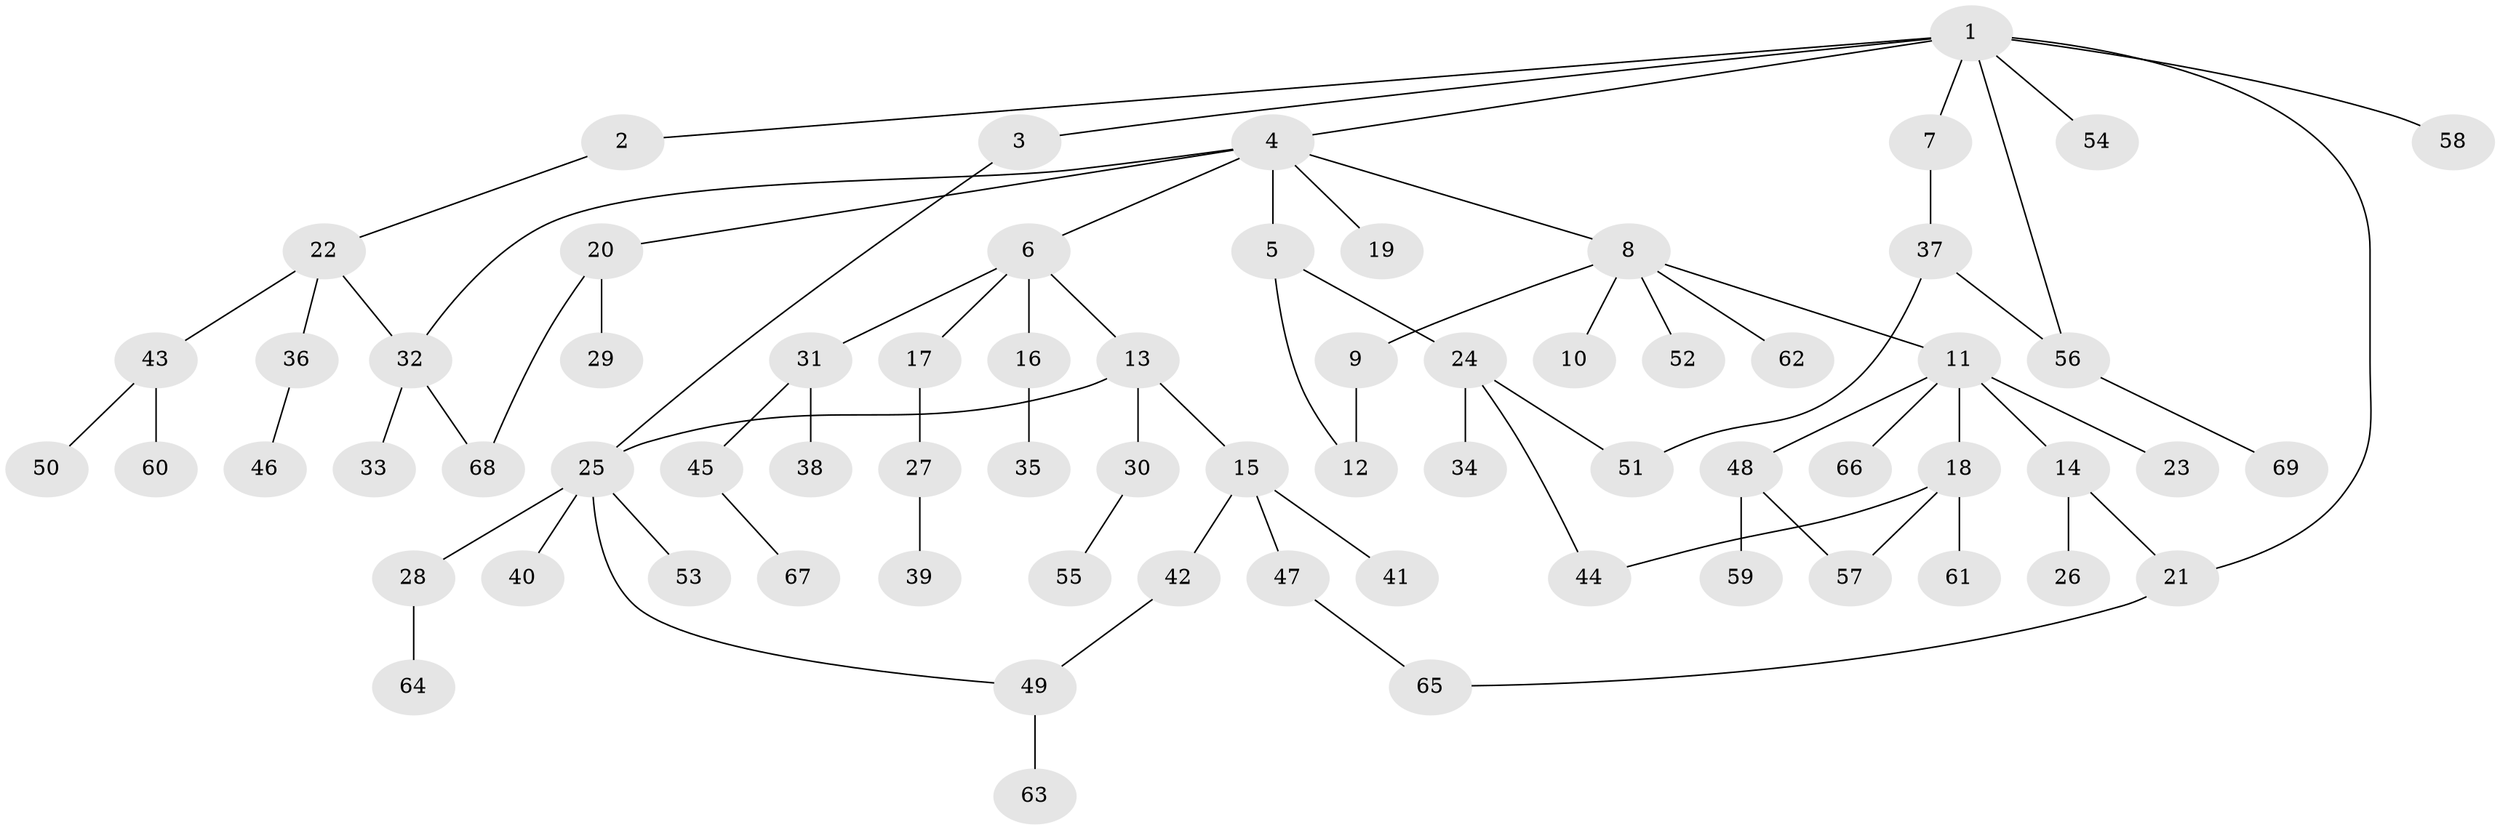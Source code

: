 // Generated by graph-tools (version 1.1) at 2025/25/03/09/25 03:25:29]
// undirected, 69 vertices, 79 edges
graph export_dot {
graph [start="1"]
  node [color=gray90,style=filled];
  1;
  2;
  3;
  4;
  5;
  6;
  7;
  8;
  9;
  10;
  11;
  12;
  13;
  14;
  15;
  16;
  17;
  18;
  19;
  20;
  21;
  22;
  23;
  24;
  25;
  26;
  27;
  28;
  29;
  30;
  31;
  32;
  33;
  34;
  35;
  36;
  37;
  38;
  39;
  40;
  41;
  42;
  43;
  44;
  45;
  46;
  47;
  48;
  49;
  50;
  51;
  52;
  53;
  54;
  55;
  56;
  57;
  58;
  59;
  60;
  61;
  62;
  63;
  64;
  65;
  66;
  67;
  68;
  69;
  1 -- 2;
  1 -- 3;
  1 -- 4;
  1 -- 7;
  1 -- 21;
  1 -- 54;
  1 -- 58;
  1 -- 56;
  2 -- 22;
  3 -- 25;
  4 -- 5;
  4 -- 6;
  4 -- 8;
  4 -- 19;
  4 -- 20;
  4 -- 32;
  5 -- 24;
  5 -- 12;
  6 -- 13;
  6 -- 16;
  6 -- 17;
  6 -- 31;
  7 -- 37;
  8 -- 9;
  8 -- 10;
  8 -- 11;
  8 -- 52;
  8 -- 62;
  9 -- 12;
  11 -- 14;
  11 -- 18;
  11 -- 23;
  11 -- 48;
  11 -- 66;
  13 -- 15;
  13 -- 25;
  13 -- 30;
  14 -- 26;
  14 -- 21;
  15 -- 41;
  15 -- 42;
  15 -- 47;
  16 -- 35;
  17 -- 27;
  18 -- 57;
  18 -- 61;
  18 -- 44;
  20 -- 29;
  20 -- 68;
  21 -- 65;
  22 -- 32;
  22 -- 36;
  22 -- 43;
  24 -- 34;
  24 -- 44;
  24 -- 51;
  25 -- 28;
  25 -- 40;
  25 -- 49;
  25 -- 53;
  27 -- 39;
  28 -- 64;
  30 -- 55;
  31 -- 38;
  31 -- 45;
  32 -- 33;
  32 -- 68;
  36 -- 46;
  37 -- 56;
  37 -- 51;
  42 -- 49;
  43 -- 50;
  43 -- 60;
  45 -- 67;
  47 -- 65;
  48 -- 59;
  48 -- 57;
  49 -- 63;
  56 -- 69;
}

